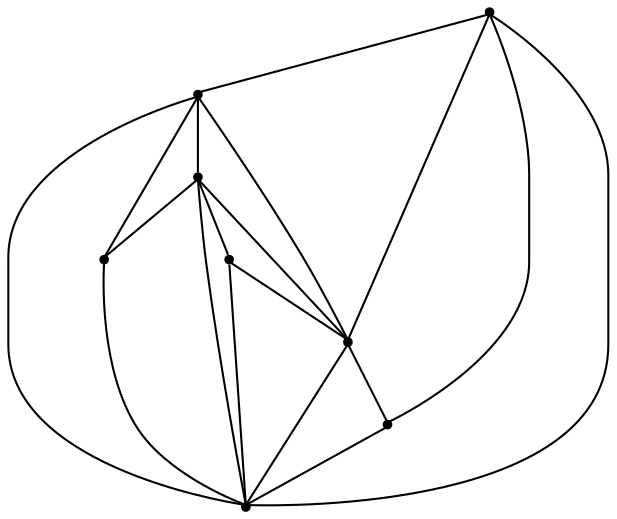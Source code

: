 graph {
  node [shape=point,comment="{\"directed\":false,\"doi\":\"10.1007/978-3-662-45803-7_33\",\"figure\":\"2 (5)\"}"]

  v0 [pos="848.6670155229225,697.5546225956098"]
  v1 [pos="752.260002063965,769.4380200826652"]
  v2 [pos="739.1839652398166,895.2373370997875"]
  v3 [pos="731.0155777949537,717.1607353565045"]
  v4 [pos="685.2617283728091,753.1005257520462"]
  v5 [pos="677.0933409279462,798.8451536528222"]
  v6 [pos="725.2072012196807,822.4241924739941"]
  v7 [pos="621.5324638876905,699.1889318107476"]

  v7 -- v2 [id="-2",pos="621.5324638876905,699.1889318107476 619.3548316652222,721.5171121387516 619.3548316652222,721.5171121387516 619.3548316652222,721.5171121387516 622.0776274801765,738.9470720797076 627.5274183044721,773.7987224536806 647.4083768808913,804.8357760386077 667.2893990814679,835.8770279891038 701.6016526583254,863.1079451277226 718.7598154197902,876.7234355028316 739.1839652398166,895.2373370997875 739.1839652398166,895.2373370997875 739.1839652398166,895.2373370997875"]
  v7 -- v0 [id="-3",pos="621.5324638876905,699.1889318107476 640.8703584688172,698.1007281775792 640.8703584688172,698.1007281775792 640.8703584688172,698.1007281775792 658.5747982455222,695.3784697756712 693.9794786045451,689.9297546062861 730.7434890859304,689.6588328038857 767.5116987617026,689.3878473898857 805.6391749356799,694.2903933657019 824.7029448347472,696.7375315996404 848.6670155229225,697.5546225956098 848.6670155229225,697.5546225956098 848.6670155229225,697.5546225956098"]
  v5 -- v1 [id="-5",pos="677.0933409279462,798.8451536528222 752.260002063965,769.4380200826652 752.260002063965,769.4380200826652 752.260002063965,769.4380200826652"]
  v7 -- v3 [id="-6",pos="621.5324638876905,699.1889318107476 637.3345095467405,702.186183157426 637.3345095467405,702.186183157426 637.3345095467405,702.186183157426 648.225692806558,703.5452449813953 670.0121948964222,706.2675033833033 687.1704212820445,708.9897617852113 704.3285840435093,711.7162185526884 716.8584711007321,714.4384769545964 723.12131503215,715.7974751669661 731.0155777949537,717.1607353565045 731.0155777949537,717.1607353565045 731.0155777949537,717.1607353565045"]
  v3 -- v1 [id="-7",pos="731.0155777949537,717.1607353565045 752.260002063965,769.4380200826652 752.260002063965,769.4380200826652 752.260002063965,769.4380200826652"]
  v2 -- v5 [id="-9",pos="739.1839652398166,895.2373370997875 733.1952459904581,881.075868365908 733.1952459904581,881.075868365908 733.1952459904581,881.075868365908 728.8379455724853,873.4551987421534 720.1232811123822,858.2055263751055 710.3203890645007,843.5020232016266 700.5133614463896,828.7984564165481 689.6221781865722,814.6368604594695 684.1723873622766,807.5581616637147 682.4706399779301,805.3460682900413 681.8324847088002,804.5165332749139 677.0933409279462,798.8451536528222"]
  v0 -- v3 [id="-12",pos="848.6670155229225,697.5546225956098 833.9637590617756,698.9136208079796 833.9637590617756,698.9136208079796 833.9637590617756,698.9136208079796 825.7911724225257,700.2768173859183 809.4501983384127,702.9990757878263 790.1154531530761,707.3555161816731 770.7807079677397,711.7120201871194 748.4479288626353,717.7026425729048 731.0155777949537,717.1607353565045"]
  v0 -- v2 [id="-15",pos="848.6670155229225,697.5546225956098 841.5900686857855,715.2596390929357 841.5900686857855,715.2596390929357 841.5900686857855,715.2596390929357 836.14027786149,734.5906316858609 825.2490946016725,773.2567516256806 807.5446548249677,805.6570017885465 789.8444142426496,838.0615139285809 765.330917143444,864.2001562916613 753.0762045668774,877.2695410848011 740.821555614468,890.3388622663414 753.0762045668774,877.2695410848011 753.0762045668774,877.2695410848011 739.1839652398166,895.2373370997875 739.1839652398166,895.2373370997875 739.1839652398166,895.2373370997875"]
  v5 -- v7 [id="-17",pos="677.0933409279462,798.8451536528222 670.8294471979315,791.4955966662666 670.8294471979315,791.4955966662666 670.8294471979315,791.4955966662666 666.201107869532,782.5117304645731 656.9402936425037,764.5397996956173 648.4967317169845,748.748220112169 640.0573053616948,732.9565769171212 632.4309321135277,719.3411501536116 628.615709516408,712.5333731602573 624.8046224895178,705.7256597785024 628.615709516408,712.5333731602573 628.615709516408,712.5333731602573 621.5324638876905,699.1889318107476 621.5324638876905,699.1889318107476 621.5324638876905,699.1889318107476"]
  v4 -- v7 [id="-18",pos="685.2617283728091,753.1005257520462 681.4496551714797,744.9335597115236 674.3694953143951,735.1326025138608 663.7493509650043,726.1446015581979 653.1292066156135,717.1607353565045 638.9648149553722,708.9897617852113 631.884718722445,704.908441559334 621.5324638876905,699.1889318107476 621.5324638876905,699.1889318107476 621.5324638876905,699.1889318107476"]
  v4 -- v1 [id="-21",pos="685.2617283728091,753.1005257520462 752.260002063965,769.4380200826652 752.260002063965,769.4380200826652 752.260002063965,769.4380200826652"]
  v6 -- v2 [id="-22",pos="725.2072012196807,822.4241924739941 739.1839652398166,895.2373370997875 739.1839652398166,895.2373370997875 739.1839652398166,895.2373370997875"]
  v5 -- v4 [id="-24",pos="677.0933409279462,798.8451536528222 685.2617283728091,753.1005257520462 685.2617283728091,753.1005257520462 685.2617283728091,753.1005257520462"]
  v1 -- v2 [id="-29",pos="752.260002063965,769.4380200826652 739.1839652398166,895.2373370997875 739.1839652398166,895.2373370997875 739.1839652398166,895.2373370997875"]
  v7 -- v1 [id="-4",pos="621.5324638876905,699.1889318107476 640.5576457353086,705.542140313857 640.5576457353086,705.542140313857 640.5576457353086,705.542140313857 652.6705400650817,709.6985222271802 676.8921295302409,718.0112224422273 696.4145659798401,728.675134599121 715.9328032350522,739.3348483904456 730.7559594207763,752.3500361007854 738.1655015406023,758.8575663443556 752.260002063965,769.4380200826652 752.260002063965,769.4380200826652 752.260002063965,769.4380200826652"]
  v6 -- v1 [id="-8",pos="725.2072012196807,822.4241924739941 752.260002063965,769.4380200826652 752.260002063965,769.4380200826652 752.260002063965,769.4380200826652"]
  v1 -- v0 [id="-16",pos="752.260002063965,769.4380200826652 757.3836385573784,767.5055180766565 758.4366432151564,766.7717359126191 761.2446556358979,764.8149834751862 770.234494576657,758.5533756754008 788.2099096396311,746.025961710261 802.9163791207255,734.04471693869 817.6186494074332,722.0634085555196 829.0560460583332,710.6282693659181 834.776812168898,704.9086323941326 848.6670155229225,697.5546225956098 848.6670155229225,697.5546225956098 848.6670155229225,697.5546225956098"]
  v5 -- v6 [id="-33",pos="677.0933409279462,798.8451536528222 725.2072012196807,822.4241924739941 725.2072012196807,822.4241924739941 725.2072012196807,822.4241924739941"]
}